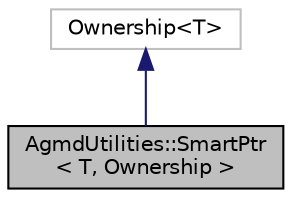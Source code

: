 digraph "AgmdUtilities::SmartPtr&lt; T, Ownership &gt;"
{
  edge [fontname="Helvetica",fontsize="10",labelfontname="Helvetica",labelfontsize="10"];
  node [fontname="Helvetica",fontsize="10",shape=record];
  Node1 [label="AgmdUtilities::SmartPtr\l\< T, Ownership \>",height=0.2,width=0.4,color="black", fillcolor="grey75", style="filled" fontcolor="black"];
  Node2 -> Node1 [dir="back",color="midnightblue",fontsize="10",style="solid",fontname="Helvetica"];
  Node2 [label="Ownership\<T\>",height=0.2,width=0.4,color="grey75", fillcolor="white", style="filled"];
}
